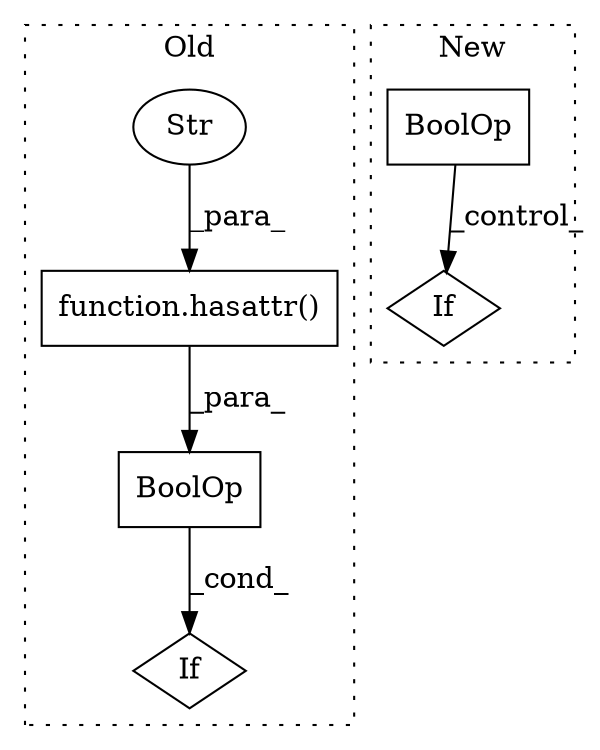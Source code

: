 digraph G {
subgraph cluster0 {
1 [label="function.hasattr()" a="75" s="5933,5973" l="8,1" shape="box"];
3 [label="Str" a="66" s="5959" l="14" shape="ellipse"];
4 [label="BoolOp" a="72" s="5932" l="104" shape="box"];
5 [label="If" a="96" s="5929" l="3" shape="diamond"];
label = "Old";
style="dotted";
}
subgraph cluster1 {
2 [label="BoolOp" a="72" s="5434" l="89" shape="box"];
6 [label="If" a="96" s="5720" l="0" shape="diamond"];
label = "New";
style="dotted";
}
1 -> 4 [label="_para_"];
2 -> 6 [label="_control_"];
3 -> 1 [label="_para_"];
4 -> 5 [label="_cond_"];
}